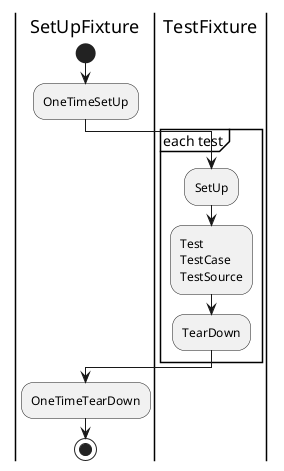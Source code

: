@startuml act.attribute

|SetUpFixture|
start
:OneTimeSetUp;

|TestFixture|
partition "each test" {
:SetUp;
:Test
TestCase
TestSource;
:TearDown;
}

|SetUpFixture|
:OneTimeTearDown;
stop
@enduml
